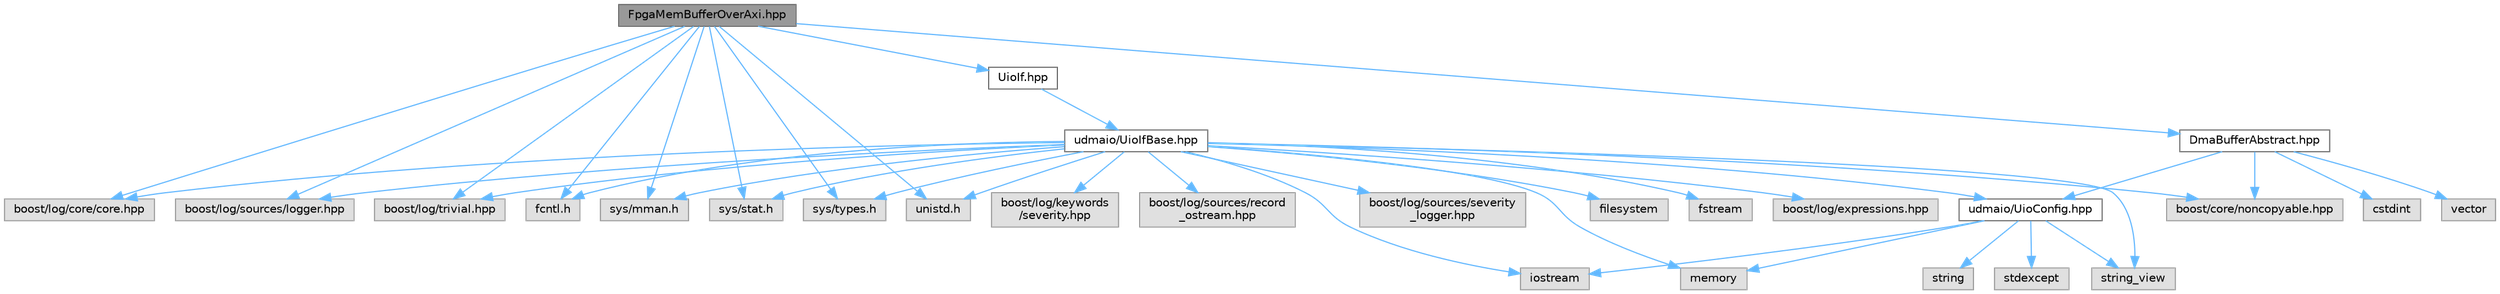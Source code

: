 digraph "FpgaMemBufferOverAxi.hpp"
{
 // INTERACTIVE_SVG=YES
 // LATEX_PDF_SIZE
  bgcolor="transparent";
  edge [fontname=Helvetica,fontsize=10,labelfontname=Helvetica,labelfontsize=10];
  node [fontname=Helvetica,fontsize=10,shape=box,height=0.2,width=0.4];
  Node1 [label="FpgaMemBufferOverAxi.hpp",height=0.2,width=0.4,color="gray40", fillcolor="grey60", style="filled", fontcolor="black",tooltip=" "];
  Node1 -> Node2 [color="steelblue1",style="solid"];
  Node2 [label="boost/log/core/core.hpp",height=0.2,width=0.4,color="grey60", fillcolor="#E0E0E0", style="filled",tooltip=" "];
  Node1 -> Node3 [color="steelblue1",style="solid"];
  Node3 [label="boost/log/sources/logger.hpp",height=0.2,width=0.4,color="grey60", fillcolor="#E0E0E0", style="filled",tooltip=" "];
  Node1 -> Node4 [color="steelblue1",style="solid"];
  Node4 [label="boost/log/trivial.hpp",height=0.2,width=0.4,color="grey60", fillcolor="#E0E0E0", style="filled",tooltip=" "];
  Node1 -> Node5 [color="steelblue1",style="solid"];
  Node5 [label="fcntl.h",height=0.2,width=0.4,color="grey60", fillcolor="#E0E0E0", style="filled",tooltip=" "];
  Node1 -> Node6 [color="steelblue1",style="solid"];
  Node6 [label="sys/mman.h",height=0.2,width=0.4,color="grey60", fillcolor="#E0E0E0", style="filled",tooltip=" "];
  Node1 -> Node7 [color="steelblue1",style="solid"];
  Node7 [label="sys/stat.h",height=0.2,width=0.4,color="grey60", fillcolor="#E0E0E0", style="filled",tooltip=" "];
  Node1 -> Node8 [color="steelblue1",style="solid"];
  Node8 [label="sys/types.h",height=0.2,width=0.4,color="grey60", fillcolor="#E0E0E0", style="filled",tooltip=" "];
  Node1 -> Node9 [color="steelblue1",style="solid"];
  Node9 [label="unistd.h",height=0.2,width=0.4,color="grey60", fillcolor="#E0E0E0", style="filled",tooltip=" "];
  Node1 -> Node10 [color="steelblue1",style="solid"];
  Node10 [label="DmaBufferAbstract.hpp",height=0.2,width=0.4,color="grey40", fillcolor="white", style="filled",URL="$_dma_buffer_abstract_8hpp.html",tooltip=" "];
  Node10 -> Node11 [color="steelblue1",style="solid"];
  Node11 [label="cstdint",height=0.2,width=0.4,color="grey60", fillcolor="#E0E0E0", style="filled",tooltip=" "];
  Node10 -> Node12 [color="steelblue1",style="solid"];
  Node12 [label="vector",height=0.2,width=0.4,color="grey60", fillcolor="#E0E0E0", style="filled",tooltip=" "];
  Node10 -> Node13 [color="steelblue1",style="solid"];
  Node13 [label="boost/core/noncopyable.hpp",height=0.2,width=0.4,color="grey60", fillcolor="#E0E0E0", style="filled",tooltip=" "];
  Node10 -> Node14 [color="steelblue1",style="solid"];
  Node14 [label="udmaio/UioConfig.hpp",height=0.2,width=0.4,color="grey40", fillcolor="white", style="filled",URL="$_uio_config_8hpp.html",tooltip=" "];
  Node14 -> Node15 [color="steelblue1",style="solid"];
  Node15 [label="iostream",height=0.2,width=0.4,color="grey60", fillcolor="#E0E0E0", style="filled",tooltip=" "];
  Node14 -> Node16 [color="steelblue1",style="solid"];
  Node16 [label="memory",height=0.2,width=0.4,color="grey60", fillcolor="#E0E0E0", style="filled",tooltip=" "];
  Node14 -> Node17 [color="steelblue1",style="solid"];
  Node17 [label="stdexcept",height=0.2,width=0.4,color="grey60", fillcolor="#E0E0E0", style="filled",tooltip=" "];
  Node14 -> Node18 [color="steelblue1",style="solid"];
  Node18 [label="string",height=0.2,width=0.4,color="grey60", fillcolor="#E0E0E0", style="filled",tooltip=" "];
  Node14 -> Node19 [color="steelblue1",style="solid"];
  Node19 [label="string_view",height=0.2,width=0.4,color="grey60", fillcolor="#E0E0E0", style="filled",tooltip=" "];
  Node1 -> Node20 [color="steelblue1",style="solid"];
  Node20 [label="UioIf.hpp",height=0.2,width=0.4,color="grey40", fillcolor="white", style="filled",URL="$_uio_if_8hpp.html",tooltip=" "];
  Node20 -> Node21 [color="steelblue1",style="solid"];
  Node21 [label="udmaio/UioIfBase.hpp",height=0.2,width=0.4,color="grey40", fillcolor="white", style="filled",URL="$_uio_if_base_8hpp.html",tooltip=" "];
  Node21 -> Node22 [color="steelblue1",style="solid"];
  Node22 [label="filesystem",height=0.2,width=0.4,color="grey60", fillcolor="#E0E0E0", style="filled",tooltip=" "];
  Node21 -> Node23 [color="steelblue1",style="solid"];
  Node23 [label="fstream",height=0.2,width=0.4,color="grey60", fillcolor="#E0E0E0", style="filled",tooltip=" "];
  Node21 -> Node15 [color="steelblue1",style="solid"];
  Node21 -> Node16 [color="steelblue1",style="solid"];
  Node21 -> Node19 [color="steelblue1",style="solid"];
  Node21 -> Node13 [color="steelblue1",style="solid"];
  Node21 -> Node2 [color="steelblue1",style="solid"];
  Node21 -> Node24 [color="steelblue1",style="solid"];
  Node24 [label="boost/log/expressions.hpp",height=0.2,width=0.4,color="grey60", fillcolor="#E0E0E0", style="filled",tooltip=" "];
  Node21 -> Node25 [color="steelblue1",style="solid"];
  Node25 [label="boost/log/keywords\l/severity.hpp",height=0.2,width=0.4,color="grey60", fillcolor="#E0E0E0", style="filled",tooltip=" "];
  Node21 -> Node3 [color="steelblue1",style="solid"];
  Node21 -> Node4 [color="steelblue1",style="solid"];
  Node21 -> Node5 [color="steelblue1",style="solid"];
  Node21 -> Node6 [color="steelblue1",style="solid"];
  Node21 -> Node7 [color="steelblue1",style="solid"];
  Node21 -> Node8 [color="steelblue1",style="solid"];
  Node21 -> Node9 [color="steelblue1",style="solid"];
  Node21 -> Node14 [color="steelblue1",style="solid"];
  Node21 -> Node26 [color="steelblue1",style="solid"];
  Node26 [label="boost/log/sources/record\l_ostream.hpp",height=0.2,width=0.4,color="grey60", fillcolor="#E0E0E0", style="filled",tooltip=" "];
  Node21 -> Node27 [color="steelblue1",style="solid"];
  Node27 [label="boost/log/sources/severity\l_logger.hpp",height=0.2,width=0.4,color="grey60", fillcolor="#E0E0E0", style="filled",tooltip=" "];
}

